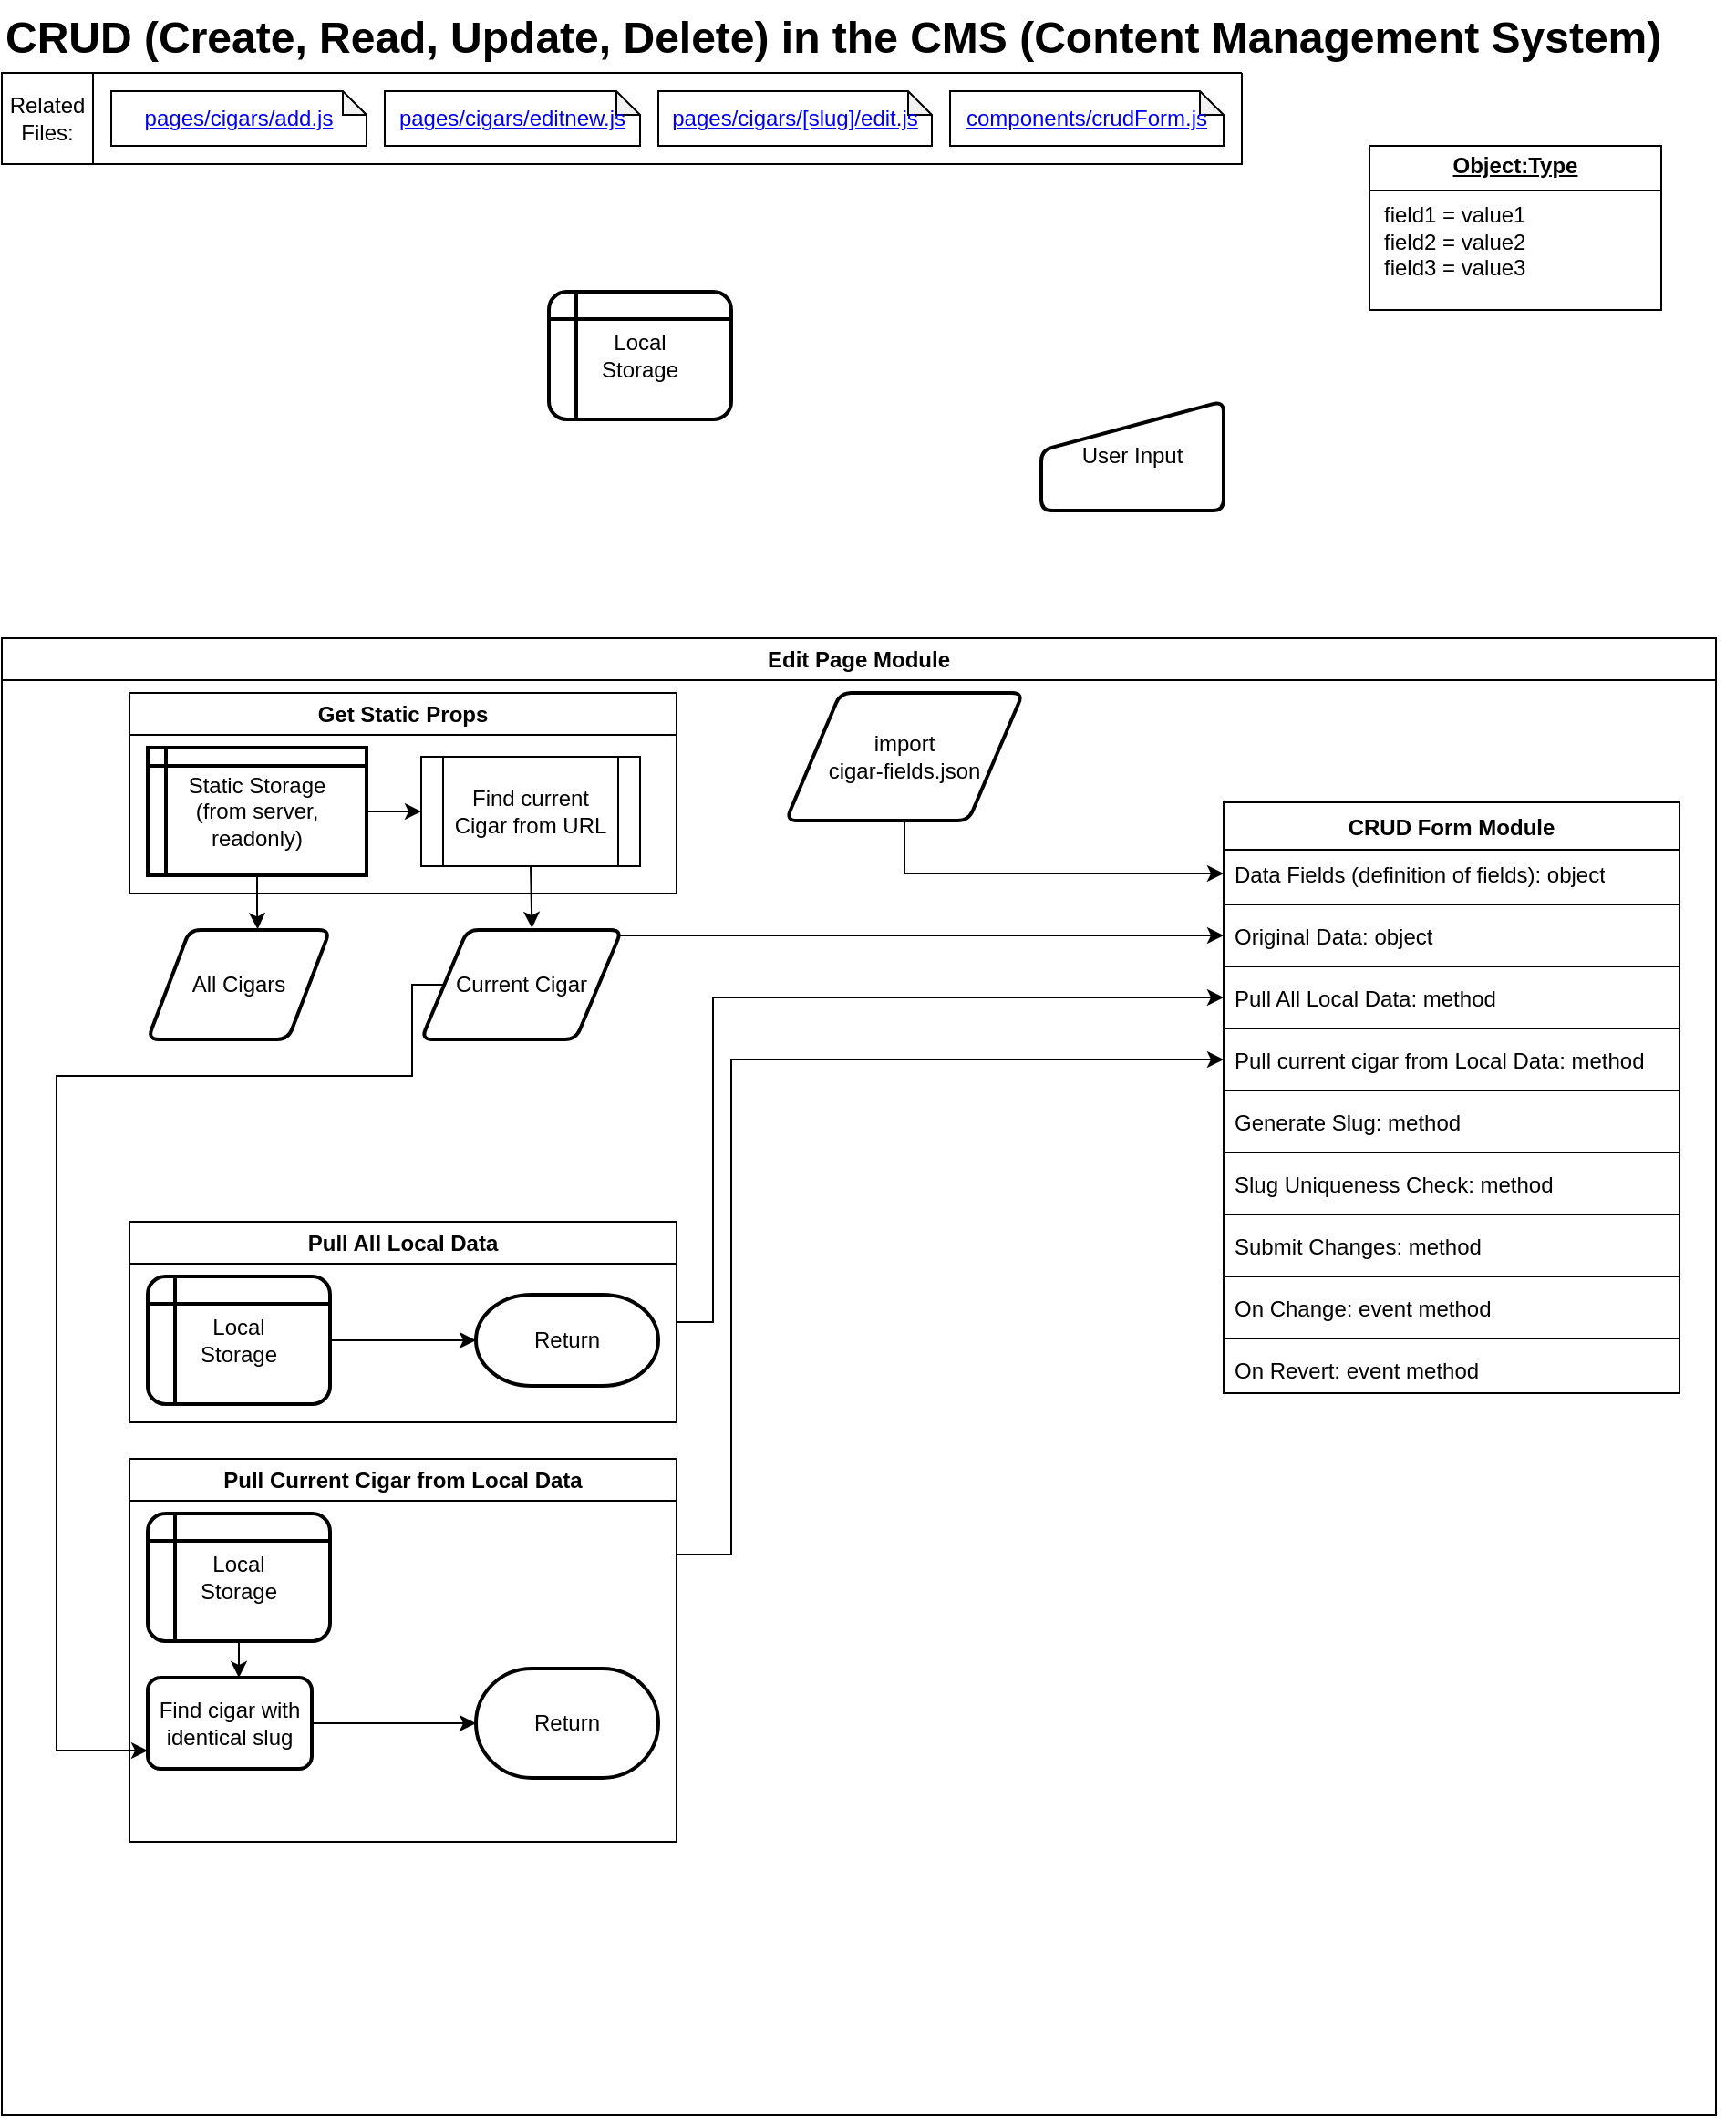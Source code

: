 <mxfile version="26.2.13">
  <diagram name="Page-1" id="9TfbhumZKOwv8vjmnpY6">
    <mxGraphModel dx="1304" dy="776" grid="1" gridSize="10" guides="1" tooltips="1" connect="1" arrows="1" fold="1" page="1" pageScale="1" pageWidth="850" pageHeight="1100" math="0" shadow="0">
      <root>
        <mxCell id="0" />
        <mxCell id="1" parent="0" />
        <mxCell id="gF07o2XM8CqkStnafHHP-1" value="&lt;h1 style=&quot;margin-top: 0px;&quot;&gt;CRUD (Create, Read, Update, Delete) in the CMS (Content Management System)&lt;/h1&gt;" style="text;html=1;whiteSpace=wrap;overflow=hidden;rounded=0;" vertex="1" parent="1">
          <mxGeometry x="10" y="10" width="950" height="40" as="geometry" />
        </mxCell>
        <mxCell id="gF07o2XM8CqkStnafHHP-4" value="Related Files:" style="whiteSpace=wrap;html=1;aspect=fixed;" vertex="1" parent="1">
          <mxGeometry x="10" y="50" width="50" height="50" as="geometry" />
        </mxCell>
        <mxCell id="gF07o2XM8CqkStnafHHP-5" value="" style="swimlane;startSize=0;" vertex="1" parent="1">
          <mxGeometry x="60" y="50" width="630" height="50" as="geometry">
            <mxRectangle x="60" y="50" width="50" height="40" as="alternateBounds" />
          </mxGeometry>
        </mxCell>
        <mxCell id="gF07o2XM8CqkStnafHHP-6" value="&lt;a href=&quot;https://github.com/macglencoe/EmporiumWebsite/blob/cms/pages/cigars/add.js&quot;&gt;pages/cigars/add.js&lt;/a&gt;" style="shape=note;whiteSpace=wrap;html=1;backgroundOutline=1;darkOpacity=0.05;size=13;" vertex="1" parent="gF07o2XM8CqkStnafHHP-5">
          <mxGeometry x="10" y="10" width="140" height="30" as="geometry" />
        </mxCell>
        <mxCell id="gF07o2XM8CqkStnafHHP-7" value="&lt;a href=&quot;https://github.com/macglencoe/EmporiumWebsite/blob/cms/pages/cigars/editnew.js&quot;&gt;pages/cigars/editnew.js&lt;/a&gt;" style="shape=note;whiteSpace=wrap;html=1;backgroundOutline=1;darkOpacity=0.05;size=13;" vertex="1" parent="gF07o2XM8CqkStnafHHP-5">
          <mxGeometry x="160" y="10" width="140" height="30" as="geometry" />
        </mxCell>
        <mxCell id="gF07o2XM8CqkStnafHHP-8" value="&lt;a href=&quot;https://github.com/macglencoe/EmporiumWebsite/blob/cms/pages/cigars/%5Bslug%5D/edit.js&quot;&gt;pages/cigars/[slug]/edit.js&lt;/a&gt;" style="shape=note;whiteSpace=wrap;html=1;backgroundOutline=1;darkOpacity=0.05;size=13;" vertex="1" parent="gF07o2XM8CqkStnafHHP-5">
          <mxGeometry x="310" y="10" width="150" height="30" as="geometry" />
        </mxCell>
        <mxCell id="gF07o2XM8CqkStnafHHP-9" value="&lt;a href=&quot;https://github.com/macglencoe/EmporiumWebsite/blob/cms/components/crudForm.js&quot;&gt;components/crudForm.js&lt;/a&gt;" style="shape=note;whiteSpace=wrap;html=1;backgroundOutline=1;darkOpacity=0.05;size=13;" vertex="1" parent="gF07o2XM8CqkStnafHHP-5">
          <mxGeometry x="470" y="10" width="150" height="30" as="geometry" />
        </mxCell>
        <mxCell id="gF07o2XM8CqkStnafHHP-14" value="Local&lt;br&gt;Storage" style="shape=internalStorage;whiteSpace=wrap;html=1;dx=15;dy=15;rounded=1;arcSize=14;strokeWidth=2;" vertex="1" parent="1">
          <mxGeometry x="310" y="170" width="100" height="70" as="geometry" />
        </mxCell>
        <mxCell id="gF07o2XM8CqkStnafHHP-16" value="Edit Page Module" style="swimlane;whiteSpace=wrap;html=1;" vertex="1" parent="1">
          <mxGeometry x="10" y="360" width="940" height="810" as="geometry">
            <mxRectangle x="10" y="210" width="140" height="30" as="alternateBounds" />
          </mxGeometry>
        </mxCell>
        <mxCell id="gF07o2XM8CqkStnafHHP-33" value="CRUD Form Module" style="swimlane;fontStyle=1;align=center;verticalAlign=top;childLayout=stackLayout;horizontal=1;startSize=26;horizontalStack=0;resizeParent=1;resizeParentMax=0;resizeLast=0;collapsible=1;marginBottom=0;whiteSpace=wrap;html=1;" vertex="1" parent="gF07o2XM8CqkStnafHHP-16">
          <mxGeometry x="670" y="90" width="250" height="324" as="geometry" />
        </mxCell>
        <mxCell id="gF07o2XM8CqkStnafHHP-34" value="Data Fields (definition of fields): object" style="text;strokeColor=none;fillColor=none;align=left;verticalAlign=top;spacingLeft=4;spacingRight=4;overflow=hidden;rotatable=0;points=[[0,0.5],[1,0.5]];portConstraint=eastwest;whiteSpace=wrap;html=1;" vertex="1" parent="gF07o2XM8CqkStnafHHP-33">
          <mxGeometry y="26" width="250" height="26" as="geometry" />
        </mxCell>
        <mxCell id="gF07o2XM8CqkStnafHHP-35" value="" style="line;strokeWidth=1;fillColor=none;align=left;verticalAlign=middle;spacingTop=-1;spacingLeft=3;spacingRight=3;rotatable=0;labelPosition=right;points=[];portConstraint=eastwest;strokeColor=inherit;" vertex="1" parent="gF07o2XM8CqkStnafHHP-33">
          <mxGeometry y="52" width="250" height="8" as="geometry" />
        </mxCell>
        <mxCell id="gF07o2XM8CqkStnafHHP-38" value="Original Data: object" style="text;strokeColor=none;fillColor=none;align=left;verticalAlign=top;spacingLeft=4;spacingRight=4;overflow=hidden;rotatable=0;points=[[0,0.5],[1,0.5]];portConstraint=eastwest;whiteSpace=wrap;html=1;" vertex="1" parent="gF07o2XM8CqkStnafHHP-33">
          <mxGeometry y="60" width="250" height="26" as="geometry" />
        </mxCell>
        <mxCell id="gF07o2XM8CqkStnafHHP-39" value="" style="line;strokeWidth=1;fillColor=none;align=left;verticalAlign=middle;spacingTop=-1;spacingLeft=3;spacingRight=3;rotatable=0;labelPosition=right;points=[];portConstraint=eastwest;strokeColor=inherit;" vertex="1" parent="gF07o2XM8CqkStnafHHP-33">
          <mxGeometry y="86" width="250" height="8" as="geometry" />
        </mxCell>
        <mxCell id="gF07o2XM8CqkStnafHHP-36" value="Pull All Local Data: method" style="text;strokeColor=none;fillColor=none;align=left;verticalAlign=top;spacingLeft=4;spacingRight=4;overflow=hidden;rotatable=0;points=[[0,0.5],[1,0.5]];portConstraint=eastwest;whiteSpace=wrap;html=1;" vertex="1" parent="gF07o2XM8CqkStnafHHP-33">
          <mxGeometry y="94" width="250" height="26" as="geometry" />
        </mxCell>
        <mxCell id="gF07o2XM8CqkStnafHHP-40" value="" style="line;strokeWidth=1;fillColor=none;align=left;verticalAlign=middle;spacingTop=-1;spacingLeft=3;spacingRight=3;rotatable=0;labelPosition=right;points=[];portConstraint=eastwest;strokeColor=inherit;" vertex="1" parent="gF07o2XM8CqkStnafHHP-33">
          <mxGeometry y="120" width="250" height="8" as="geometry" />
        </mxCell>
        <mxCell id="gF07o2XM8CqkStnafHHP-41" value="Pull current cigar from Local Data: method" style="text;strokeColor=none;fillColor=none;align=left;verticalAlign=top;spacingLeft=4;spacingRight=4;overflow=hidden;rotatable=0;points=[[0,0.5],[1,0.5]];portConstraint=eastwest;whiteSpace=wrap;html=1;" vertex="1" parent="gF07o2XM8CqkStnafHHP-33">
          <mxGeometry y="128" width="250" height="26" as="geometry" />
        </mxCell>
        <mxCell id="gF07o2XM8CqkStnafHHP-42" value="" style="line;strokeWidth=1;fillColor=none;align=left;verticalAlign=middle;spacingTop=-1;spacingLeft=3;spacingRight=3;rotatable=0;labelPosition=right;points=[];portConstraint=eastwest;strokeColor=inherit;" vertex="1" parent="gF07o2XM8CqkStnafHHP-33">
          <mxGeometry y="154" width="250" height="8" as="geometry" />
        </mxCell>
        <mxCell id="gF07o2XM8CqkStnafHHP-43" value="Generate Slug: method" style="text;strokeColor=none;fillColor=none;align=left;verticalAlign=top;spacingLeft=4;spacingRight=4;overflow=hidden;rotatable=0;points=[[0,0.5],[1,0.5]];portConstraint=eastwest;whiteSpace=wrap;html=1;" vertex="1" parent="gF07o2XM8CqkStnafHHP-33">
          <mxGeometry y="162" width="250" height="26" as="geometry" />
        </mxCell>
        <mxCell id="gF07o2XM8CqkStnafHHP-44" value="" style="line;strokeWidth=1;fillColor=none;align=left;verticalAlign=middle;spacingTop=-1;spacingLeft=3;spacingRight=3;rotatable=0;labelPosition=right;points=[];portConstraint=eastwest;strokeColor=inherit;" vertex="1" parent="gF07o2XM8CqkStnafHHP-33">
          <mxGeometry y="188" width="250" height="8" as="geometry" />
        </mxCell>
        <mxCell id="gF07o2XM8CqkStnafHHP-45" value="Slug Uniqueness Check: method" style="text;strokeColor=none;fillColor=none;align=left;verticalAlign=top;spacingLeft=4;spacingRight=4;overflow=hidden;rotatable=0;points=[[0,0.5],[1,0.5]];portConstraint=eastwest;whiteSpace=wrap;html=1;" vertex="1" parent="gF07o2XM8CqkStnafHHP-33">
          <mxGeometry y="196" width="250" height="26" as="geometry" />
        </mxCell>
        <mxCell id="gF07o2XM8CqkStnafHHP-46" value="" style="line;strokeWidth=1;fillColor=none;align=left;verticalAlign=middle;spacingTop=-1;spacingLeft=3;spacingRight=3;rotatable=0;labelPosition=right;points=[];portConstraint=eastwest;strokeColor=inherit;" vertex="1" parent="gF07o2XM8CqkStnafHHP-33">
          <mxGeometry y="222" width="250" height="8" as="geometry" />
        </mxCell>
        <mxCell id="gF07o2XM8CqkStnafHHP-47" value="Submit Changes: method" style="text;strokeColor=none;fillColor=none;align=left;verticalAlign=top;spacingLeft=4;spacingRight=4;overflow=hidden;rotatable=0;points=[[0,0.5],[1,0.5]];portConstraint=eastwest;whiteSpace=wrap;html=1;" vertex="1" parent="gF07o2XM8CqkStnafHHP-33">
          <mxGeometry y="230" width="250" height="26" as="geometry" />
        </mxCell>
        <mxCell id="gF07o2XM8CqkStnafHHP-48" value="" style="line;strokeWidth=1;fillColor=none;align=left;verticalAlign=middle;spacingTop=-1;spacingLeft=3;spacingRight=3;rotatable=0;labelPosition=right;points=[];portConstraint=eastwest;strokeColor=inherit;" vertex="1" parent="gF07o2XM8CqkStnafHHP-33">
          <mxGeometry y="256" width="250" height="8" as="geometry" />
        </mxCell>
        <mxCell id="gF07o2XM8CqkStnafHHP-49" value="On Change: event method" style="text;strokeColor=none;fillColor=none;align=left;verticalAlign=top;spacingLeft=4;spacingRight=4;overflow=hidden;rotatable=0;points=[[0,0.5],[1,0.5]];portConstraint=eastwest;whiteSpace=wrap;html=1;" vertex="1" parent="gF07o2XM8CqkStnafHHP-33">
          <mxGeometry y="264" width="250" height="26" as="geometry" />
        </mxCell>
        <mxCell id="gF07o2XM8CqkStnafHHP-50" value="" style="line;strokeWidth=1;fillColor=none;align=left;verticalAlign=middle;spacingTop=-1;spacingLeft=3;spacingRight=3;rotatable=0;labelPosition=right;points=[];portConstraint=eastwest;strokeColor=inherit;" vertex="1" parent="gF07o2XM8CqkStnafHHP-33">
          <mxGeometry y="290" width="250" height="8" as="geometry" />
        </mxCell>
        <mxCell id="gF07o2XM8CqkStnafHHP-51" value="On Revert: event method" style="text;strokeColor=none;fillColor=none;align=left;verticalAlign=top;spacingLeft=4;spacingRight=4;overflow=hidden;rotatable=0;points=[[0,0.5],[1,0.5]];portConstraint=eastwest;whiteSpace=wrap;html=1;" vertex="1" parent="gF07o2XM8CqkStnafHHP-33">
          <mxGeometry y="298" width="250" height="26" as="geometry" />
        </mxCell>
        <mxCell id="gF07o2XM8CqkStnafHHP-55" style="edgeStyle=orthogonalEdgeStyle;rounded=0;orthogonalLoop=1;jettySize=auto;html=1;entryX=0;entryY=0.5;entryDx=0;entryDy=0;" edge="1" parent="gF07o2XM8CqkStnafHHP-16" source="gF07o2XM8CqkStnafHHP-53" target="gF07o2XM8CqkStnafHHP-34">
          <mxGeometry relative="1" as="geometry" />
        </mxCell>
        <mxCell id="gF07o2XM8CqkStnafHHP-53" value="&lt;div&gt;import&lt;/div&gt;cigar-fields.json" style="shape=parallelogram;html=1;strokeWidth=2;perimeter=parallelogramPerimeter;whiteSpace=wrap;rounded=1;arcSize=12;size=0.23;" vertex="1" parent="gF07o2XM8CqkStnafHHP-16">
          <mxGeometry x="430" y="30" width="130" height="70" as="geometry" />
        </mxCell>
        <mxCell id="gF07o2XM8CqkStnafHHP-56" value="Get Static Props" style="swimlane;whiteSpace=wrap;html=1;" vertex="1" parent="gF07o2XM8CqkStnafHHP-16">
          <mxGeometry x="70" y="30" width="300" height="110" as="geometry" />
        </mxCell>
        <mxCell id="gF07o2XM8CqkStnafHHP-59" style="edgeStyle=orthogonalEdgeStyle;rounded=0;orthogonalLoop=1;jettySize=auto;html=1;entryX=0;entryY=0.5;entryDx=0;entryDy=0;" edge="1" parent="gF07o2XM8CqkStnafHHP-56" source="gF07o2XM8CqkStnafHHP-52" target="gF07o2XM8CqkStnafHHP-58">
          <mxGeometry relative="1" as="geometry" />
        </mxCell>
        <mxCell id="gF07o2XM8CqkStnafHHP-52" value="Static Storage&lt;br&gt;(from server, readonly)" style="shape=internalStorage;whiteSpace=wrap;html=1;dx=10;dy=10;rounded=1;arcSize=0;strokeWidth=2;" vertex="1" parent="gF07o2XM8CqkStnafHHP-56">
          <mxGeometry x="10" y="30" width="120" height="70" as="geometry" />
        </mxCell>
        <mxCell id="gF07o2XM8CqkStnafHHP-58" value="Find current Cigar from URL" style="shape=process;whiteSpace=wrap;html=1;backgroundOutline=1;" vertex="1" parent="gF07o2XM8CqkStnafHHP-56">
          <mxGeometry x="160" y="35" width="120" height="60" as="geometry" />
        </mxCell>
        <mxCell id="gF07o2XM8CqkStnafHHP-60" value="All Cigars" style="shape=parallelogram;html=1;strokeWidth=2;perimeter=parallelogramPerimeter;whiteSpace=wrap;rounded=1;arcSize=12;size=0.23;" vertex="1" parent="gF07o2XM8CqkStnafHHP-16">
          <mxGeometry x="80" y="160" width="100" height="60" as="geometry" />
        </mxCell>
        <mxCell id="gF07o2XM8CqkStnafHHP-65" style="edgeStyle=orthogonalEdgeStyle;rounded=0;orthogonalLoop=1;jettySize=auto;html=1;entryX=0;entryY=0.5;entryDx=0;entryDy=0;" edge="1" parent="gF07o2XM8CqkStnafHHP-16" source="gF07o2XM8CqkStnafHHP-61" target="gF07o2XM8CqkStnafHHP-38">
          <mxGeometry relative="1" as="geometry">
            <Array as="points">
              <mxPoint x="290" y="190" />
              <mxPoint x="290" y="163" />
            </Array>
          </mxGeometry>
        </mxCell>
        <mxCell id="gF07o2XM8CqkStnafHHP-79" style="edgeStyle=orthogonalEdgeStyle;rounded=0;orthogonalLoop=1;jettySize=auto;html=1;" edge="1" parent="gF07o2XM8CqkStnafHHP-16" source="gF07o2XM8CqkStnafHHP-61" target="gF07o2XM8CqkStnafHHP-81">
          <mxGeometry relative="1" as="geometry">
            <mxPoint x="100" y="610" as="targetPoint" />
            <Array as="points">
              <mxPoint x="225" y="190" />
              <mxPoint x="225" y="240" />
              <mxPoint x="30" y="240" />
              <mxPoint x="30" y="610" />
            </Array>
          </mxGeometry>
        </mxCell>
        <mxCell id="gF07o2XM8CqkStnafHHP-61" value="Current Cigar" style="shape=parallelogram;html=1;strokeWidth=2;perimeter=parallelogramPerimeter;whiteSpace=wrap;rounded=1;arcSize=12;size=0.23;" vertex="1" parent="gF07o2XM8CqkStnafHHP-16">
          <mxGeometry x="230" y="160" width="110" height="60" as="geometry" />
        </mxCell>
        <mxCell id="gF07o2XM8CqkStnafHHP-62" style="edgeStyle=orthogonalEdgeStyle;rounded=0;orthogonalLoop=1;jettySize=auto;html=1;exitX=0.5;exitY=1;exitDx=0;exitDy=0;entryX=0.552;entryY=-0.017;entryDx=0;entryDy=0;entryPerimeter=0;" edge="1" parent="gF07o2XM8CqkStnafHHP-16" source="gF07o2XM8CqkStnafHHP-58" target="gF07o2XM8CqkStnafHHP-61">
          <mxGeometry relative="1" as="geometry" />
        </mxCell>
        <mxCell id="gF07o2XM8CqkStnafHHP-64" style="edgeStyle=orthogonalEdgeStyle;rounded=0;orthogonalLoop=1;jettySize=auto;html=1;entryX=0.603;entryY=-0.006;entryDx=0;entryDy=0;entryPerimeter=0;" edge="1" parent="gF07o2XM8CqkStnafHHP-16" source="gF07o2XM8CqkStnafHHP-52" target="gF07o2XM8CqkStnafHHP-60">
          <mxGeometry relative="1" as="geometry" />
        </mxCell>
        <mxCell id="gF07o2XM8CqkStnafHHP-71" style="edgeStyle=orthogonalEdgeStyle;rounded=0;orthogonalLoop=1;jettySize=auto;html=1;entryX=0;entryY=0.5;entryDx=0;entryDy=0;exitX=1;exitY=0.5;exitDx=0;exitDy=0;" edge="1" parent="gF07o2XM8CqkStnafHHP-16" source="gF07o2XM8CqkStnafHHP-66" target="gF07o2XM8CqkStnafHHP-36">
          <mxGeometry relative="1" as="geometry">
            <mxPoint x="520" y="200" as="targetPoint" />
            <Array as="points">
              <mxPoint x="390" y="375" />
              <mxPoint x="390" y="197" />
            </Array>
          </mxGeometry>
        </mxCell>
        <mxCell id="gF07o2XM8CqkStnafHHP-66" value="Pull All Local Data" style="swimlane;whiteSpace=wrap;html=1;" vertex="1" parent="gF07o2XM8CqkStnafHHP-16">
          <mxGeometry x="70" y="320" width="300" height="110" as="geometry" />
        </mxCell>
        <mxCell id="gF07o2XM8CqkStnafHHP-67" value="Local&lt;br&gt;Storage" style="shape=internalStorage;whiteSpace=wrap;html=1;dx=15;dy=15;rounded=1;arcSize=14;strokeWidth=2;" vertex="1" parent="gF07o2XM8CqkStnafHHP-66">
          <mxGeometry x="10" y="30" width="100" height="70" as="geometry" />
        </mxCell>
        <mxCell id="gF07o2XM8CqkStnafHHP-69" value="Return" style="strokeWidth=2;html=1;shape=mxgraph.flowchart.terminator;whiteSpace=wrap;" vertex="1" parent="gF07o2XM8CqkStnafHHP-66">
          <mxGeometry x="190" y="40" width="100" height="50" as="geometry" />
        </mxCell>
        <mxCell id="gF07o2XM8CqkStnafHHP-70" style="edgeStyle=orthogonalEdgeStyle;rounded=0;orthogonalLoop=1;jettySize=auto;html=1;entryX=0;entryY=0.5;entryDx=0;entryDy=0;entryPerimeter=0;" edge="1" parent="gF07o2XM8CqkStnafHHP-66" source="gF07o2XM8CqkStnafHHP-67" target="gF07o2XM8CqkStnafHHP-69">
          <mxGeometry relative="1" as="geometry" />
        </mxCell>
        <mxCell id="gF07o2XM8CqkStnafHHP-84" style="edgeStyle=orthogonalEdgeStyle;rounded=0;orthogonalLoop=1;jettySize=auto;html=1;entryX=0;entryY=0.5;entryDx=0;entryDy=0;exitX=1;exitY=0.25;exitDx=0;exitDy=0;" edge="1" parent="gF07o2XM8CqkStnafHHP-16" source="gF07o2XM8CqkStnafHHP-72" target="gF07o2XM8CqkStnafHHP-41">
          <mxGeometry relative="1" as="geometry">
            <Array as="points">
              <mxPoint x="400" y="503" />
              <mxPoint x="400" y="231" />
            </Array>
          </mxGeometry>
        </mxCell>
        <mxCell id="gF07o2XM8CqkStnafHHP-72" value="Pull Current Cigar from Local Data" style="swimlane;whiteSpace=wrap;html=1;" vertex="1" parent="gF07o2XM8CqkStnafHHP-16">
          <mxGeometry x="70" y="450" width="300" height="210" as="geometry" />
        </mxCell>
        <mxCell id="gF07o2XM8CqkStnafHHP-80" style="edgeStyle=orthogonalEdgeStyle;rounded=0;orthogonalLoop=1;jettySize=auto;html=1;entryX=0.55;entryY=-0.016;entryDx=0;entryDy=0;entryPerimeter=0;" edge="1" parent="gF07o2XM8CqkStnafHHP-72" source="gF07o2XM8CqkStnafHHP-73" target="gF07o2XM8CqkStnafHHP-81">
          <mxGeometry relative="1" as="geometry">
            <mxPoint x="90" y="130" as="targetPoint" />
          </mxGeometry>
        </mxCell>
        <mxCell id="gF07o2XM8CqkStnafHHP-73" value="Local&lt;br&gt;Storage" style="shape=internalStorage;whiteSpace=wrap;html=1;dx=15;dy=15;rounded=1;arcSize=14;strokeWidth=2;" vertex="1" parent="gF07o2XM8CqkStnafHHP-72">
          <mxGeometry x="10" y="30" width="100" height="70" as="geometry" />
        </mxCell>
        <mxCell id="gF07o2XM8CqkStnafHHP-81" value="Find cigar with identical slug" style="rounded=1;whiteSpace=wrap;html=1;absoluteArcSize=1;arcSize=14;strokeWidth=2;" vertex="1" parent="gF07o2XM8CqkStnafHHP-72">
          <mxGeometry x="10" y="120" width="90" height="50" as="geometry" />
        </mxCell>
        <mxCell id="gF07o2XM8CqkStnafHHP-82" value="Return" style="strokeWidth=2;html=1;shape=mxgraph.flowchart.terminator;whiteSpace=wrap;" vertex="1" parent="gF07o2XM8CqkStnafHHP-72">
          <mxGeometry x="190" y="115" width="100" height="60" as="geometry" />
        </mxCell>
        <mxCell id="gF07o2XM8CqkStnafHHP-83" style="edgeStyle=orthogonalEdgeStyle;rounded=0;orthogonalLoop=1;jettySize=auto;html=1;entryX=0;entryY=0.5;entryDx=0;entryDy=0;entryPerimeter=0;" edge="1" parent="gF07o2XM8CqkStnafHHP-72" source="gF07o2XM8CqkStnafHHP-81" target="gF07o2XM8CqkStnafHHP-82">
          <mxGeometry relative="1" as="geometry" />
        </mxCell>
        <mxCell id="gF07o2XM8CqkStnafHHP-15" value="User Input" style="html=1;strokeWidth=2;shape=manualInput;whiteSpace=wrap;rounded=1;size=27;arcSize=12;" vertex="1" parent="1">
          <mxGeometry x="580" y="230" width="100" height="60" as="geometry" />
        </mxCell>
        <mxCell id="gF07o2XM8CqkStnafHHP-20" value="&lt;p style=&quot;margin:0px;margin-top:4px;text-align:center;text-decoration:underline;&quot;&gt;&lt;b&gt;Object:Type&lt;/b&gt;&lt;/p&gt;&lt;hr size=&quot;1&quot; style=&quot;border-style:solid;&quot;/&gt;&lt;p style=&quot;margin:0px;margin-left:8px;&quot;&gt;field1 = value1&lt;br/&gt;field2 = value2&lt;br&gt;field3 = value3&lt;/p&gt;" style="verticalAlign=top;align=left;overflow=fill;html=1;whiteSpace=wrap;" vertex="1" parent="1">
          <mxGeometry x="760" y="90" width="160" height="90" as="geometry" />
        </mxCell>
      </root>
    </mxGraphModel>
  </diagram>
</mxfile>
